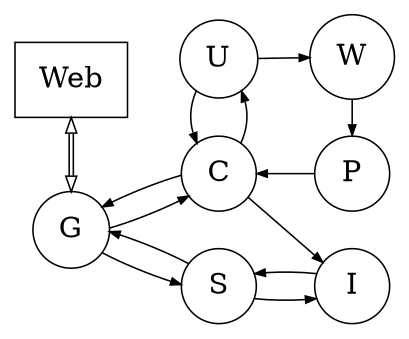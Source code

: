 digraph G {
    rankdir = LR;
    size="4,4";
    graph [pad = "0.1", ranksep = "0.35", nodesep = "0.25"];
    node [shape = circle, penwidth = 0.75];
    edge [arrowhead = normal, arrowsize = 0.5];

    Web [shape = "box"];

    G -> C -> G [penwidth=0.75];   // REST retrieval of DB
    G -> S -> G [penwidth=0.75];   // REST retrieval from searcher
    C -> U -> C [penwidth=0.75];   // test for update interval
    U -> W [penwidth=0.75];        // download job
    C -> I [penwidth=0.75];        // update index
    S -> I -> S [penwidth=0.75];   // search index
    W -> P -> C [penwidth=0.75];   // download-parse-update
    P -> I [style="invis"];        // ensure desired node alignment 

    Web -> G [minlen = "2.5", dir = "both", constraint = false, penwidth = 0.75, color = "black:black", arrowhead = empty, arrowtail = empty, arrowsize = 0.75];

    // constraints to style the graph
    { rank=same; G Web }
    { rank=same; U C S }
    { rank=same; W P I }
}